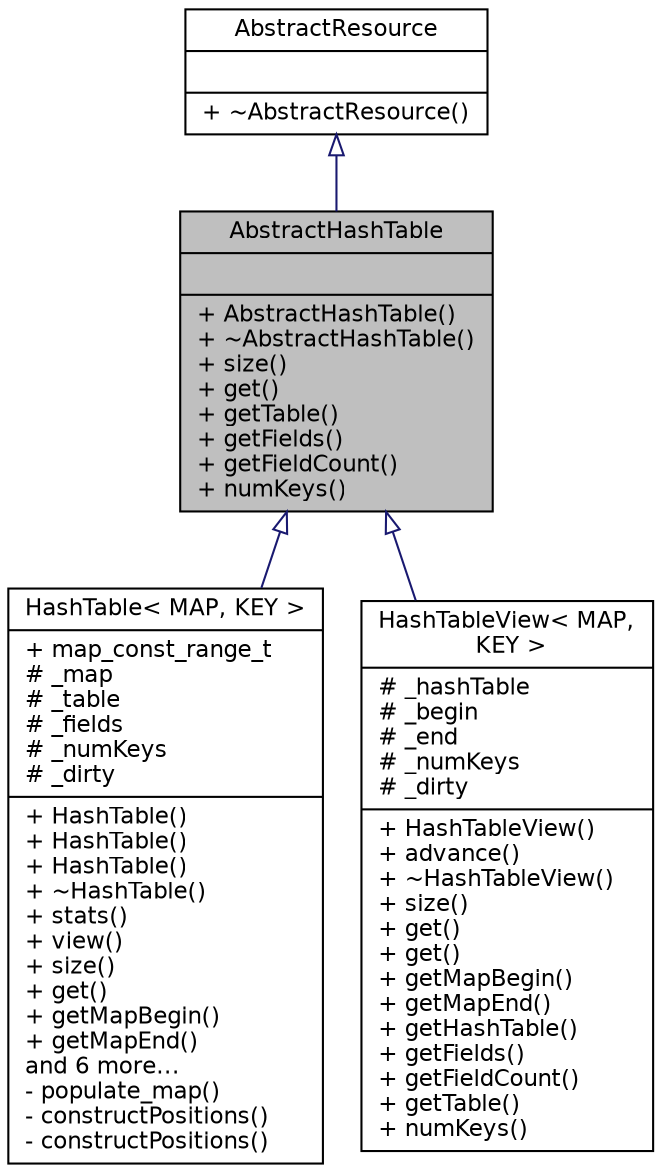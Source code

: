 digraph "AbstractHashTable"
{
  edge [fontname="Helvetica",fontsize="11",labelfontname="Helvetica",labelfontsize="11"];
  node [fontname="Helvetica",fontsize="11",shape=record];
  Node1 [label="{AbstractHashTable\n||+ AbstractHashTable()\l+ ~AbstractHashTable()\l+ size()\l+ get()\l+ getTable()\l+ getFields()\l+ getFieldCount()\l+ numKeys()\l}",height=0.2,width=0.4,color="black", fillcolor="grey75", style="filled" fontcolor="black"];
  Node2 -> Node1 [dir="back",color="midnightblue",fontsize="11",style="solid",arrowtail="onormal",fontname="Helvetica"];
  Node2 [label="{AbstractResource\n||+ ~AbstractResource()\l}",height=0.2,width=0.4,color="black", fillcolor="white", style="filled",URL="$class_abstract_resource.html"];
  Node1 -> Node3 [dir="back",color="midnightblue",fontsize="11",style="solid",arrowtail="onormal",fontname="Helvetica"];
  Node3 [label="{HashTable\< MAP, KEY \>\n|+ map_const_range_t\l# _map\l# _table\l# _fields\l# _numKeys\l# _dirty\l|+ HashTable()\l+ HashTable()\l+ HashTable()\l+ ~HashTable()\l+ stats()\l+ view()\l+ size()\l+ get()\l+ getMapBegin()\l+ getMapEnd()\land 6 more...\l- populate_map()\l- constructPositions()\l- constructPositions()\l}",height=0.2,width=0.4,color="black", fillcolor="white", style="filled",URL="$class_hash_table.html",tooltip="HashTable based on a map; key specifies the key for the given map."];
  Node1 -> Node4 [dir="back",color="midnightblue",fontsize="11",style="solid",arrowtail="onormal",fontname="Helvetica"];
  Node4 [label="{HashTableView\< MAP,\l KEY \>\n|# _hashTable\l# _begin\l# _end\l# _numKeys\l# _dirty\l|+ HashTableView()\l+ advance()\l+ ~HashTableView()\l+ size()\l+ get()\l+ get()\l+ getMapBegin()\l+ getMapEnd()\l+ getHashTable()\l+ getFields()\l+ getFieldCount()\l+ getTable()\l+ numKeys()\l}",height=0.2,width=0.4,color="black", fillcolor="white", style="filled",URL="$class_hash_table_view.html"];
}
